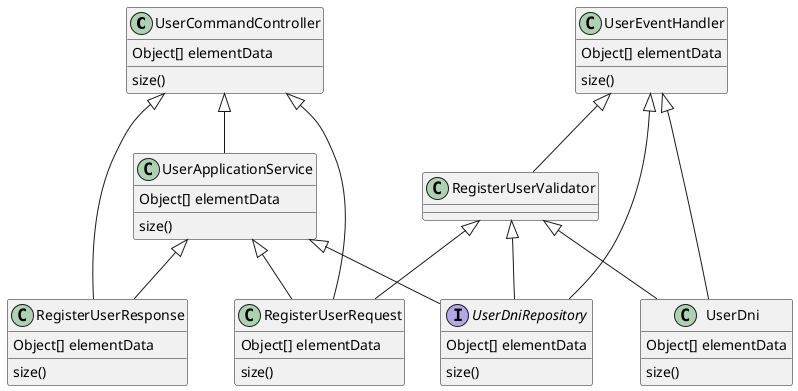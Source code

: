 @startuml
'https://plantuml.com/class-diagram

'abstract class AbstractList
'abstract AbstractCollection
'interface List
'interface Collection


UserCommandController <|-- RegisterUserRequest
UserCommandController <|-- RegisterUserResponse
UserCommandController <|-- UserApplicationService


UserEventHandler <|-- UserDniRepository
UserEventHandler <|-- UserDni
UserEventHandler <|-- RegisterUserValidator


UserApplicationService <|-- UserDniRepository
UserApplicationService <|-- RegisterUserRequest
UserApplicationService <|-- RegisterUserResponse

RegisterUserValidator <|-- RegisterUserRequest
RegisterUserValidator <|-- UserDni
RegisterUserValidator <|-- UserDniRepository

'command/api
class UserCommandController {
Object[] elementData
size()
}

'command/application/handlers
class UserEventHandler{
Object[] elementData
size()
}
'command/application/services
class UserApplicationService{
Object[] elementData
size()
}

'command/application/dto/request
class RegisterUserRequest{
Object[] elementData
size()
}
'command/application/dto/response
class RegisterUserResponse{
Object[] elementData
size()
}
'command/infra
interface  UserDniRepository{
Object[] elementData
size()
}

'command/infra
class UserDni{
Object[] elementData
size()
}

'
'enum TimeUnit {
'DAYS
'HOURS
'MINUTES
'}

@enduml